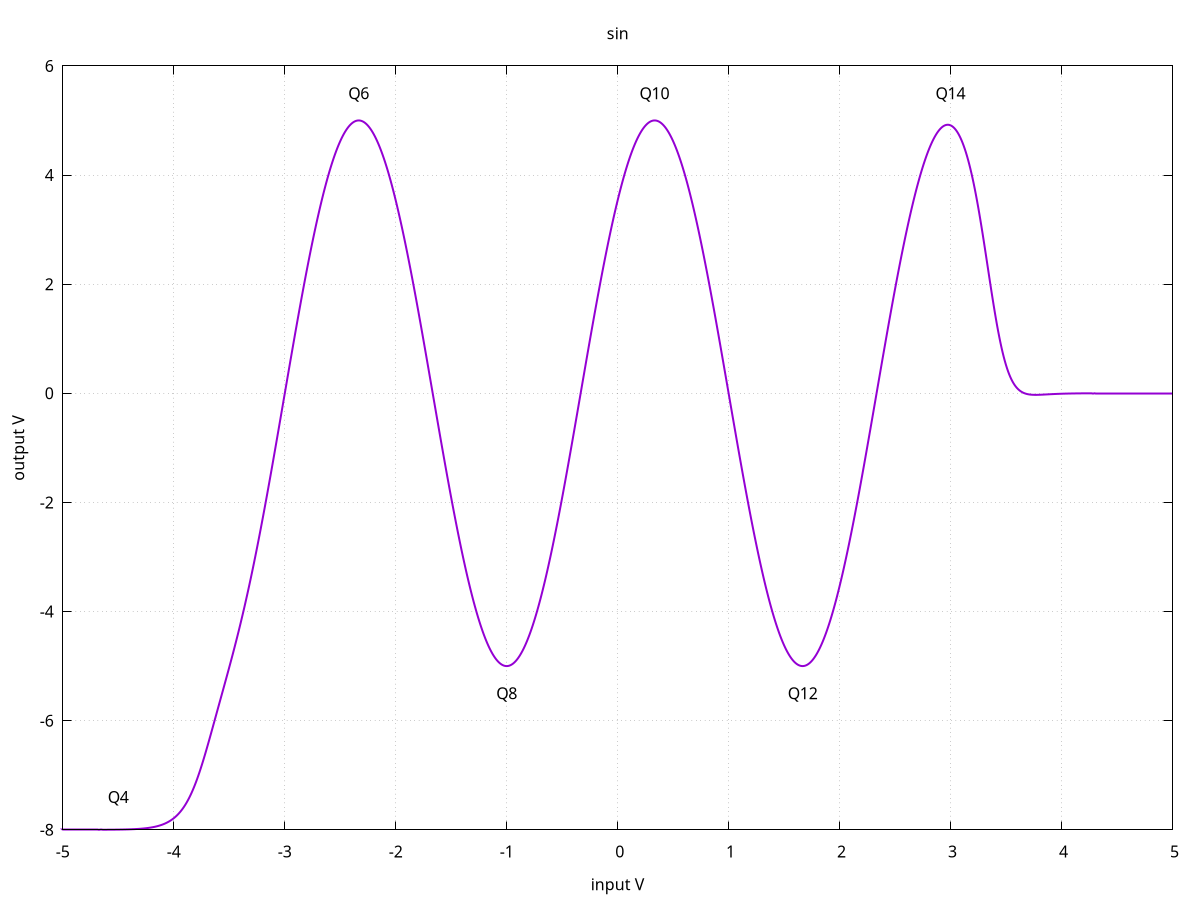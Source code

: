set terminal postscript eps
set output "sin.eps"

g(x)=10*(x-3.7)
f(x)=(-5*sin(x*pi*3/4+pi*5/4)-8*exp(g(-x)))/(1+exp(g(x+0.3))+exp(g(-x)))

set samples 1000

set title "sin"

set xlabel "input V"
set xrange [-5:5]

set ylabel "output V"
set yrange [-8:6]

set label "Q4" at -4.5,-7.4 center
set label "Q6" at -2.333,5.5 center
set label "Q8" at -1,-5.5 center
set label "Q10" at 0.333,5.5 center
set label "Q12" at 1.667,-5.5 center
set label "Q14" at 3,5.5 center

set xtics 1
set grid

unset key

plot f(x) lw 2
